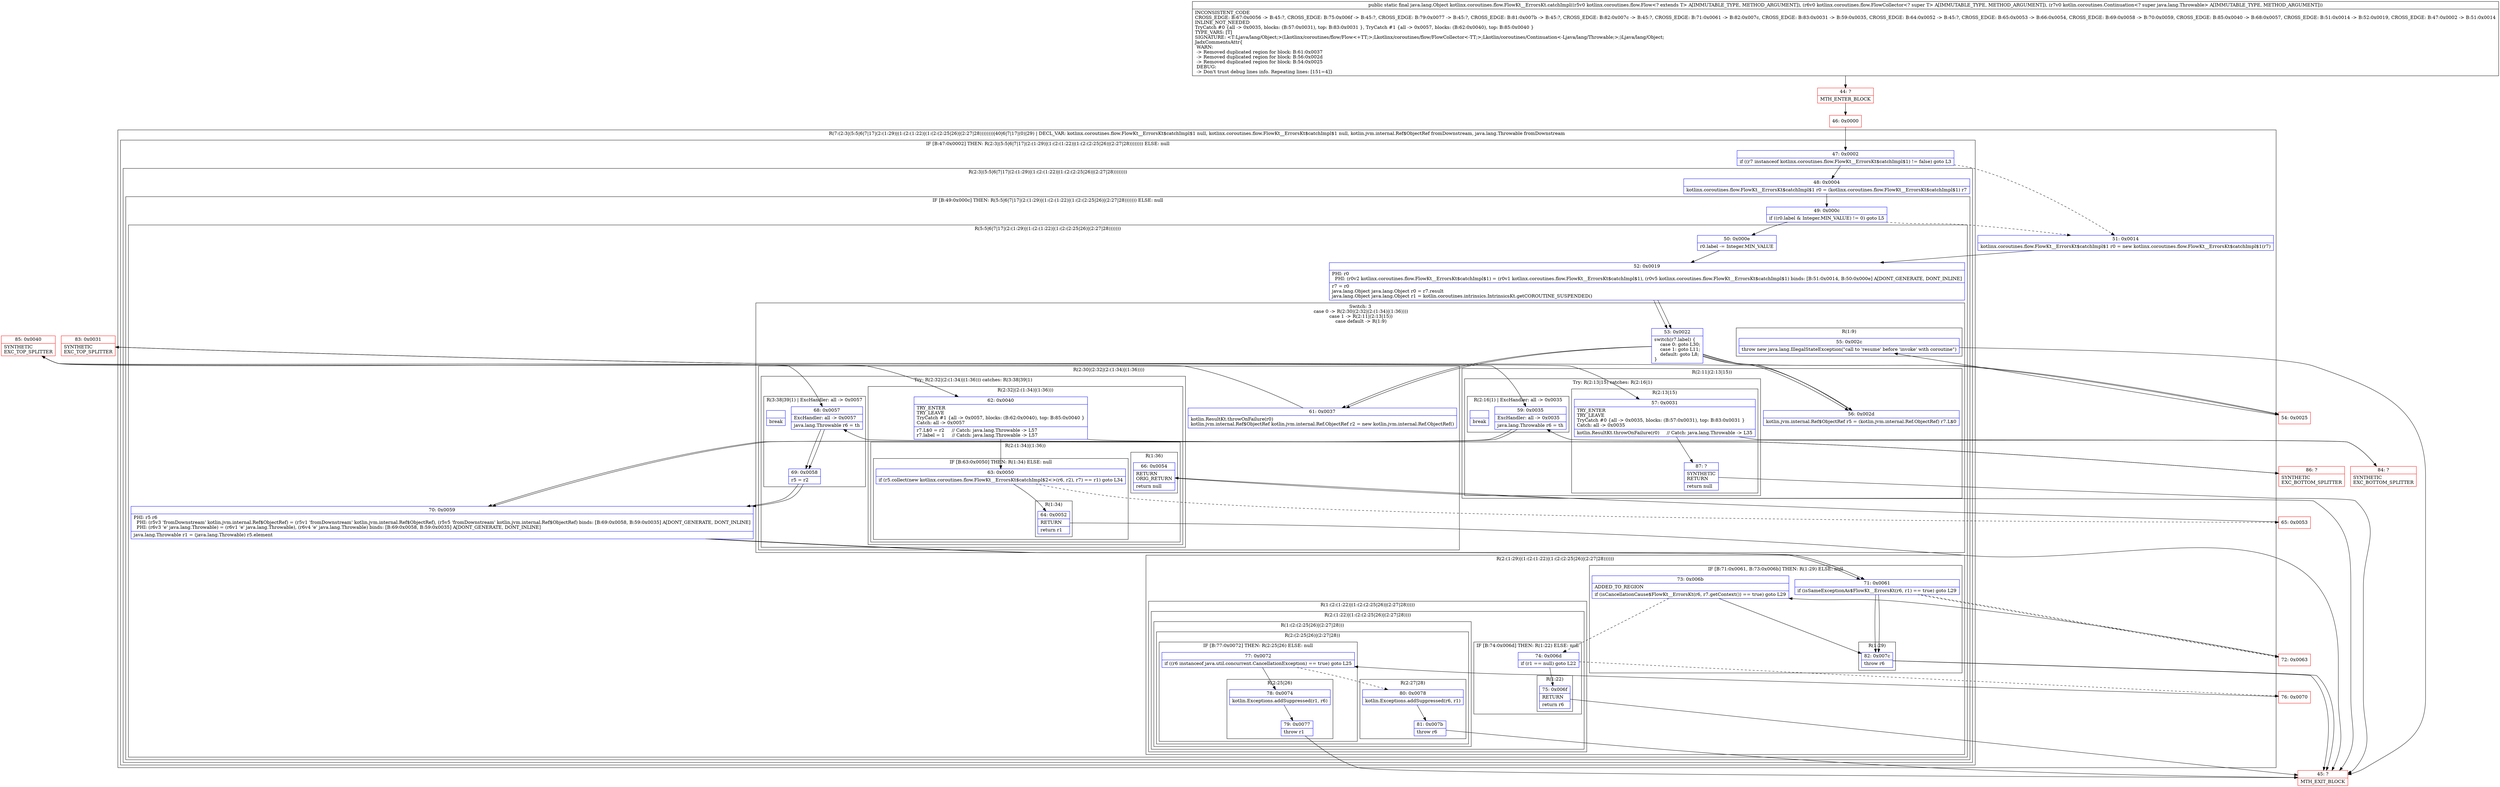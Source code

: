 digraph "CFG forkotlinx.coroutines.flow.FlowKt__ErrorsKt.catchImpl(Lkotlinx\/coroutines\/flow\/Flow;Lkotlinx\/coroutines\/flow\/FlowCollector;Lkotlin\/coroutines\/Continuation;)Ljava\/lang\/Object;" {
subgraph cluster_Region_750374973 {
label = "R(7:(2:3|(5:5|6|7|17|(2:(1:29)|(1:(2:(1:22)|(1:(2:(2:25|26)|(2:27|28))))))))|40|6|7|17|(0)|29) | DECL_VAR: kotlinx.coroutines.flow.FlowKt__ErrorsKt$catchImpl$1 null, kotlinx.coroutines.flow.FlowKt__ErrorsKt$catchImpl$1 null, kotlin.jvm.internal.Ref$ObjectRef fromDownstream, java.lang.Throwable fromDownstream\l";
node [shape=record,color=blue];
subgraph cluster_IfRegion_916523745 {
label = "IF [B:47:0x0002] THEN: R(2:3|(5:5|6|7|17|(2:(1:29)|(1:(2:(1:22)|(1:(2:(2:25|26)|(2:27|28)))))))) ELSE: null";
node [shape=record,color=blue];
Node_47 [shape=record,label="{47\:\ 0x0002|if ((r7 instanceof kotlinx.coroutines.flow.FlowKt__ErrorsKt$catchImpl$1) != false) goto L3\l}"];
subgraph cluster_Region_206559851 {
label = "R(2:3|(5:5|6|7|17|(2:(1:29)|(1:(2:(1:22)|(1:(2:(2:25|26)|(2:27|28))))))))";
node [shape=record,color=blue];
Node_48 [shape=record,label="{48\:\ 0x0004|kotlinx.coroutines.flow.FlowKt__ErrorsKt$catchImpl$1 r0 = (kotlinx.coroutines.flow.FlowKt__ErrorsKt$catchImpl$1) r7\l}"];
subgraph cluster_IfRegion_1205645938 {
label = "IF [B:49:0x000c] THEN: R(5:5|6|7|17|(2:(1:29)|(1:(2:(1:22)|(1:(2:(2:25|26)|(2:27|28))))))) ELSE: null";
node [shape=record,color=blue];
Node_49 [shape=record,label="{49\:\ 0x000c|if ((r0.label & Integer.MIN_VALUE) != 0) goto L5\l}"];
subgraph cluster_Region_499105554 {
label = "R(5:5|6|7|17|(2:(1:29)|(1:(2:(1:22)|(1:(2:(2:25|26)|(2:27|28)))))))";
node [shape=record,color=blue];
Node_50 [shape=record,label="{50\:\ 0x000e|r0.label \-= Integer.MIN_VALUE\l}"];
Node_52 [shape=record,label="{52\:\ 0x0019|PHI: r0 \l  PHI: (r0v2 kotlinx.coroutines.flow.FlowKt__ErrorsKt$catchImpl$1) = (r0v1 kotlinx.coroutines.flow.FlowKt__ErrorsKt$catchImpl$1), (r0v5 kotlinx.coroutines.flow.FlowKt__ErrorsKt$catchImpl$1) binds: [B:51:0x0014, B:50:0x000e] A[DONT_GENERATE, DONT_INLINE]\l|r7 = r0\ljava.lang.Object java.lang.Object r0 = r7.result\ljava.lang.Object java.lang.Object r1 = kotlin.coroutines.intrinsics.IntrinsicsKt.getCOROUTINE_SUSPENDED()\l}"];
subgraph cluster_SwitchRegion_732509918 {
label = "Switch: 3
 case 0 -> R(2:30|(2:32|(2:(1:34)|(1:36))))
 case 1 -> R(2:11|(2:13|15))
 case default -> R(1:9)";
node [shape=record,color=blue];
Node_53 [shape=record,label="{53\:\ 0x0022|switch(r7.label) \{\l    case 0: goto L30;\l    case 1: goto L11;\l    default: goto L8;\l\}\l}"];
subgraph cluster_Region_991259703 {
label = "R(2:30|(2:32|(2:(1:34)|(1:36))))";
node [shape=record,color=blue];
Node_61 [shape=record,label="{61\:\ 0x0037|kotlin.ResultKt.throwOnFailure(r0)\lkotlin.jvm.internal.Ref$ObjectRef kotlin.jvm.internal.Ref.ObjectRef r2 = new kotlin.jvm.internal.Ref.ObjectRef()\l}"];
subgraph cluster_TryCatchRegion_1953495895 {
label = "Try: R(2:32|(2:(1:34)|(1:36))) catches: R(3:38|39|1)";
node [shape=record,color=blue];
subgraph cluster_Region_1240671150 {
label = "R(2:32|(2:(1:34)|(1:36)))";
node [shape=record,color=blue];
Node_62 [shape=record,label="{62\:\ 0x0040|TRY_ENTER\lTRY_LEAVE\lTryCatch #1 \{all \-\> 0x0057, blocks: (B:62:0x0040), top: B:85:0x0040 \}\lCatch: all \-\> 0x0057\l|r7.L$0 = r2     \/\/ Catch: java.lang.Throwable \-\> L57\lr7.label = 1     \/\/ Catch: java.lang.Throwable \-\> L57\l}"];
subgraph cluster_Region_1583821687 {
label = "R(2:(1:34)|(1:36))";
node [shape=record,color=blue];
subgraph cluster_IfRegion_1000154233 {
label = "IF [B:63:0x0050] THEN: R(1:34) ELSE: null";
node [shape=record,color=blue];
Node_63 [shape=record,label="{63\:\ 0x0050|if (r5.collect(new kotlinx.coroutines.flow.FlowKt__ErrorsKt$catchImpl$2\<\>(r6, r2), r7) == r1) goto L34\l}"];
subgraph cluster_Region_938981727 {
label = "R(1:34)";
node [shape=record,color=blue];
Node_64 [shape=record,label="{64\:\ 0x0052|RETURN\l|return r1\l}"];
}
}
subgraph cluster_Region_1622137944 {
label = "R(1:36)";
node [shape=record,color=blue];
Node_66 [shape=record,label="{66\:\ 0x0054|RETURN\lORIG_RETURN\l|return null\l}"];
}
}
}
subgraph cluster_Region_397545847 {
label = "R(3:38|39|1) | ExcHandler: all \-\> 0x0057\l";
node [shape=record,color=blue];
Node_68 [shape=record,label="{68\:\ 0x0057|ExcHandler: all \-\> 0x0057\l|java.lang.Throwable r6 = th\l}"];
Node_69 [shape=record,label="{69\:\ 0x0058|r5 = r2\l}"];
Node_InsnContainer_1111665949 [shape=record,label="{|break\l}"];
}
}
}
subgraph cluster_Region_1530546999 {
label = "R(2:11|(2:13|15))";
node [shape=record,color=blue];
Node_56 [shape=record,label="{56\:\ 0x002d|kotlin.jvm.internal.Ref$ObjectRef r5 = (kotlin.jvm.internal.Ref.ObjectRef) r7.L$0\l}"];
subgraph cluster_TryCatchRegion_1241273153 {
label = "Try: R(2:13|15) catches: R(2:16|1)";
node [shape=record,color=blue];
subgraph cluster_Region_847244177 {
label = "R(2:13|15)";
node [shape=record,color=blue];
Node_57 [shape=record,label="{57\:\ 0x0031|TRY_ENTER\lTRY_LEAVE\lTryCatch #0 \{all \-\> 0x0035, blocks: (B:57:0x0031), top: B:83:0x0031 \}\lCatch: all \-\> 0x0035\l|kotlin.ResultKt.throwOnFailure(r0)     \/\/ Catch: java.lang.Throwable \-\> L35\l}"];
Node_87 [shape=record,label="{87\:\ ?|SYNTHETIC\lRETURN\l|return null\l}"];
}
subgraph cluster_Region_786902402 {
label = "R(2:16|1) | ExcHandler: all \-\> 0x0035\l";
node [shape=record,color=blue];
Node_59 [shape=record,label="{59\:\ 0x0035|ExcHandler: all \-\> 0x0035\l|java.lang.Throwable r6 = th\l}"];
Node_InsnContainer_808741146 [shape=record,label="{|break\l}"];
}
}
}
subgraph cluster_Region_1732837444 {
label = "R(1:9)";
node [shape=record,color=blue];
Node_55 [shape=record,label="{55\:\ 0x002c|throw new java.lang.IllegalStateException(\"call to 'resume' before 'invoke' with coroutine\")\l}"];
}
}
Node_70 [shape=record,label="{70\:\ 0x0059|PHI: r5 r6 \l  PHI: (r5v3 'fromDownstream' kotlin.jvm.internal.Ref$ObjectRef) = (r5v1 'fromDownstream' kotlin.jvm.internal.Ref$ObjectRef), (r5v5 'fromDownstream' kotlin.jvm.internal.Ref$ObjectRef) binds: [B:69:0x0058, B:59:0x0035] A[DONT_GENERATE, DONT_INLINE]\l  PHI: (r6v3 'e' java.lang.Throwable) = (r6v1 'e' java.lang.Throwable), (r6v4 'e' java.lang.Throwable) binds: [B:69:0x0058, B:59:0x0035] A[DONT_GENERATE, DONT_INLINE]\l|java.lang.Throwable r1 = (java.lang.Throwable) r5.element\l}"];
subgraph cluster_Region_1283731895 {
label = "R(2:(1:29)|(1:(2:(1:22)|(1:(2:(2:25|26)|(2:27|28))))))";
node [shape=record,color=blue];
subgraph cluster_IfRegion_969378120 {
label = "IF [B:71:0x0061, B:73:0x006b] THEN: R(1:29) ELSE: null";
node [shape=record,color=blue];
Node_71 [shape=record,label="{71\:\ 0x0061|if (isSameExceptionAs$FlowKt__ErrorsKt(r6, r1) == true) goto L29\l}"];
Node_73 [shape=record,label="{73\:\ 0x006b|ADDED_TO_REGION\l|if (isCancellationCause$FlowKt__ErrorsKt(r6, r7.getContext()) == true) goto L29\l}"];
subgraph cluster_Region_1536728728 {
label = "R(1:29)";
node [shape=record,color=blue];
Node_82 [shape=record,label="{82\:\ 0x007c|throw r6\l}"];
}
}
subgraph cluster_Region_1215778888 {
label = "R(1:(2:(1:22)|(1:(2:(2:25|26)|(2:27|28)))))";
node [shape=record,color=blue];
subgraph cluster_Region_1729307170 {
label = "R(2:(1:22)|(1:(2:(2:25|26)|(2:27|28))))";
node [shape=record,color=blue];
subgraph cluster_IfRegion_131511138 {
label = "IF [B:74:0x006d] THEN: R(1:22) ELSE: null";
node [shape=record,color=blue];
Node_74 [shape=record,label="{74\:\ 0x006d|if (r1 == null) goto L22\l}"];
subgraph cluster_Region_184008446 {
label = "R(1:22)";
node [shape=record,color=blue];
Node_75 [shape=record,label="{75\:\ 0x006f|RETURN\l|return r6\l}"];
}
}
subgraph cluster_Region_352619878 {
label = "R(1:(2:(2:25|26)|(2:27|28)))";
node [shape=record,color=blue];
subgraph cluster_Region_1736669854 {
label = "R(2:(2:25|26)|(2:27|28))";
node [shape=record,color=blue];
subgraph cluster_IfRegion_436164222 {
label = "IF [B:77:0x0072] THEN: R(2:25|26) ELSE: null";
node [shape=record,color=blue];
Node_77 [shape=record,label="{77\:\ 0x0072|if ((r6 instanceof java.util.concurrent.CancellationException) == true) goto L25\l}"];
subgraph cluster_Region_1253634922 {
label = "R(2:25|26)";
node [shape=record,color=blue];
Node_78 [shape=record,label="{78\:\ 0x0074|kotlin.Exceptions.addSuppressed(r1, r6)\l}"];
Node_79 [shape=record,label="{79\:\ 0x0077|throw r1\l}"];
}
}
subgraph cluster_Region_1083147811 {
label = "R(2:27|28)";
node [shape=record,color=blue];
Node_80 [shape=record,label="{80\:\ 0x0078|kotlin.Exceptions.addSuppressed(r6, r1)\l}"];
Node_81 [shape=record,label="{81\:\ 0x007b|throw r6\l}"];
}
}
}
}
}
}
}
}
}
}
Node_51 [shape=record,label="{51\:\ 0x0014|kotlinx.coroutines.flow.FlowKt__ErrorsKt$catchImpl$1 r0 = new kotlinx.coroutines.flow.FlowKt__ErrorsKt$catchImpl$1(r7)\l}"];
Node_52 [shape=record,label="{52\:\ 0x0019|PHI: r0 \l  PHI: (r0v2 kotlinx.coroutines.flow.FlowKt__ErrorsKt$catchImpl$1) = (r0v1 kotlinx.coroutines.flow.FlowKt__ErrorsKt$catchImpl$1), (r0v5 kotlinx.coroutines.flow.FlowKt__ErrorsKt$catchImpl$1) binds: [B:51:0x0014, B:50:0x000e] A[DONT_GENERATE, DONT_INLINE]\l|r7 = r0\ljava.lang.Object java.lang.Object r0 = r7.result\ljava.lang.Object java.lang.Object r1 = kotlin.coroutines.intrinsics.IntrinsicsKt.getCOROUTINE_SUSPENDED()\l}"];
subgraph cluster_SwitchRegion_1769550733 {
label = "Switch: 0";
node [shape=record,color=blue];
Node_53 [shape=record,label="{53\:\ 0x0022|switch(r7.label) \{\l    case 0: goto L30;\l    case 1: goto L11;\l    default: goto L8;\l\}\l}"];
}
Node_70 [shape=record,label="{70\:\ 0x0059|PHI: r5 r6 \l  PHI: (r5v3 'fromDownstream' kotlin.jvm.internal.Ref$ObjectRef) = (r5v1 'fromDownstream' kotlin.jvm.internal.Ref$ObjectRef), (r5v5 'fromDownstream' kotlin.jvm.internal.Ref$ObjectRef) binds: [B:69:0x0058, B:59:0x0035] A[DONT_GENERATE, DONT_INLINE]\l  PHI: (r6v3 'e' java.lang.Throwable) = (r6v1 'e' java.lang.Throwable), (r6v4 'e' java.lang.Throwable) binds: [B:69:0x0058, B:59:0x0035] A[DONT_GENERATE, DONT_INLINE]\l|java.lang.Throwable r1 = (java.lang.Throwable) r5.element\l}"];
subgraph cluster_IfRegion_1194401516 {
label = "IF [B:71:0x0061] THEN: R(0) ELSE: null";
node [shape=record,color=blue];
Node_71 [shape=record,label="{71\:\ 0x0061|if (isSameExceptionAs$FlowKt__ErrorsKt(r6, r1) == true) goto L29\l}"];
subgraph cluster_Region_776473585 {
label = "R(0)";
node [shape=record,color=blue];
}
}
Node_82 [shape=record,label="{82\:\ 0x007c|throw r6\l}"];
}
subgraph cluster_Region_786902402 {
label = "R(2:16|1) | ExcHandler: all \-\> 0x0035\l";
node [shape=record,color=blue];
Node_59 [shape=record,label="{59\:\ 0x0035|ExcHandler: all \-\> 0x0035\l|java.lang.Throwable r6 = th\l}"];
Node_InsnContainer_808741146 [shape=record,label="{|break\l}"];
}
subgraph cluster_Region_397545847 {
label = "R(3:38|39|1) | ExcHandler: all \-\> 0x0057\l";
node [shape=record,color=blue];
Node_68 [shape=record,label="{68\:\ 0x0057|ExcHandler: all \-\> 0x0057\l|java.lang.Throwable r6 = th\l}"];
Node_69 [shape=record,label="{69\:\ 0x0058|r5 = r2\l}"];
Node_InsnContainer_1111665949 [shape=record,label="{|break\l}"];
}
Node_44 [shape=record,color=red,label="{44\:\ ?|MTH_ENTER_BLOCK\l}"];
Node_46 [shape=record,color=red,label="{46\:\ 0x0000}"];
Node_54 [shape=record,color=red,label="{54\:\ 0x0025}"];
Node_45 [shape=record,color=red,label="{45\:\ ?|MTH_EXIT_BLOCK\l}"];
Node_83 [shape=record,color=red,label="{83\:\ 0x0031|SYNTHETIC\lEXC_TOP_SPLITTER\l}"];
Node_84 [shape=record,color=red,label="{84\:\ ?|SYNTHETIC\lEXC_BOTTOM_SPLITTER\l}"];
Node_72 [shape=record,color=red,label="{72\:\ 0x0063}"];
Node_76 [shape=record,color=red,label="{76\:\ 0x0070}"];
Node_85 [shape=record,color=red,label="{85\:\ 0x0040|SYNTHETIC\lEXC_TOP_SPLITTER\l}"];
Node_65 [shape=record,color=red,label="{65\:\ 0x0053}"];
Node_86 [shape=record,color=red,label="{86\:\ ?|SYNTHETIC\lEXC_BOTTOM_SPLITTER\l}"];
MethodNode[shape=record,label="{public static final java.lang.Object kotlinx.coroutines.flow.FlowKt__ErrorsKt.catchImpl((r5v0 kotlinx.coroutines.flow.Flow\<? extends T\> A[IMMUTABLE_TYPE, METHOD_ARGUMENT]), (r6v0 kotlinx.coroutines.flow.FlowCollector\<? super T\> A[IMMUTABLE_TYPE, METHOD_ARGUMENT]), (r7v0 kotlin.coroutines.Continuation\<? super java.lang.Throwable\> A[IMMUTABLE_TYPE, METHOD_ARGUMENT]))  | INCONSISTENT_CODE\lCROSS_EDGE: B:67:0x0056 \-\> B:45:?, CROSS_EDGE: B:75:0x006f \-\> B:45:?, CROSS_EDGE: B:79:0x0077 \-\> B:45:?, CROSS_EDGE: B:81:0x007b \-\> B:45:?, CROSS_EDGE: B:82:0x007c \-\> B:45:?, CROSS_EDGE: B:71:0x0061 \-\> B:82:0x007c, CROSS_EDGE: B:83:0x0031 \-\> B:59:0x0035, CROSS_EDGE: B:64:0x0052 \-\> B:45:?, CROSS_EDGE: B:65:0x0053 \-\> B:66:0x0054, CROSS_EDGE: B:69:0x0058 \-\> B:70:0x0059, CROSS_EDGE: B:85:0x0040 \-\> B:68:0x0057, CROSS_EDGE: B:51:0x0014 \-\> B:52:0x0019, CROSS_EDGE: B:47:0x0002 \-\> B:51:0x0014\lINLINE_NOT_NEEDED\lTryCatch #0 \{all \-\> 0x0035, blocks: (B:57:0x0031), top: B:83:0x0031 \}, TryCatch #1 \{all \-\> 0x0057, blocks: (B:62:0x0040), top: B:85:0x0040 \}\lTYPE_VARS: [T]\lSIGNATURE: \<T:Ljava\/lang\/Object;\>(Lkotlinx\/coroutines\/flow\/Flow\<+TT;\>;Lkotlinx\/coroutines\/flow\/FlowCollector\<\-TT;\>;Lkotlin\/coroutines\/Continuation\<\-Ljava\/lang\/Throwable;\>;)Ljava\/lang\/Object;\lJadxCommentsAttr\{\l WARN: \l \-\> Removed duplicated region for block: B:61:0x0037 \l \-\> Removed duplicated region for block: B:56:0x002d \l \-\> Removed duplicated region for block: B:54:0x0025 \l DEBUG: \l \-\> Don't trust debug lines info. Repeating lines: [151=4]\}\l}"];
MethodNode -> Node_44;Node_47 -> Node_48;
Node_47 -> Node_51[style=dashed];
Node_48 -> Node_49;
Node_49 -> Node_50;
Node_49 -> Node_51[style=dashed];
Node_50 -> Node_52;
Node_52 -> Node_53;
Node_53 -> Node_54;
Node_53 -> Node_56;
Node_53 -> Node_61;
Node_61 -> Node_85;
Node_62 -> Node_63;
Node_62 -> Node_86;
Node_63 -> Node_64;
Node_63 -> Node_65[style=dashed];
Node_64 -> Node_45;
Node_66 -> Node_45;
Node_68 -> Node_69;
Node_69 -> Node_70;
Node_56 -> Node_83;
Node_57 -> Node_84;
Node_57 -> Node_87;
Node_87 -> Node_45;
Node_59 -> Node_70;
Node_55 -> Node_45;
Node_70 -> Node_71;
Node_71 -> Node_72[style=dashed];
Node_71 -> Node_82;
Node_73 -> Node_74[style=dashed];
Node_73 -> Node_82;
Node_82 -> Node_45;
Node_74 -> Node_75;
Node_74 -> Node_76[style=dashed];
Node_75 -> Node_45;
Node_77 -> Node_78;
Node_77 -> Node_80[style=dashed];
Node_78 -> Node_79;
Node_79 -> Node_45;
Node_80 -> Node_81;
Node_81 -> Node_45;
Node_51 -> Node_52;
Node_52 -> Node_53;
Node_53 -> Node_54;
Node_53 -> Node_56;
Node_53 -> Node_61;
Node_70 -> Node_71;
Node_71 -> Node_72[style=dashed];
Node_71 -> Node_82;
Node_82 -> Node_45;
Node_59 -> Node_70;
Node_68 -> Node_69;
Node_69 -> Node_70;
Node_44 -> Node_46;
Node_46 -> Node_47;
Node_54 -> Node_55;
Node_83 -> Node_57;
Node_83 -> Node_59;
Node_84 -> Node_59;
Node_72 -> Node_73;
Node_76 -> Node_77;
Node_85 -> Node_62;
Node_85 -> Node_68;
Node_65 -> Node_66;
Node_86 -> Node_68;
}

